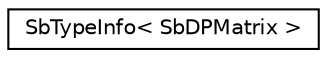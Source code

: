 digraph "Graphical Class Hierarchy"
{
 // LATEX_PDF_SIZE
  edge [fontname="Helvetica",fontsize="10",labelfontname="Helvetica",labelfontsize="10"];
  node [fontname="Helvetica",fontsize="10",shape=record];
  rankdir="LR";
  Node0 [label="SbTypeInfo\< SbDPMatrix \>",height=0.2,width=0.4,color="black", fillcolor="white", style="filled",URL="$structSbTypeInfo_3_01SbDPMatrix_01_4.html",tooltip=" "];
}
